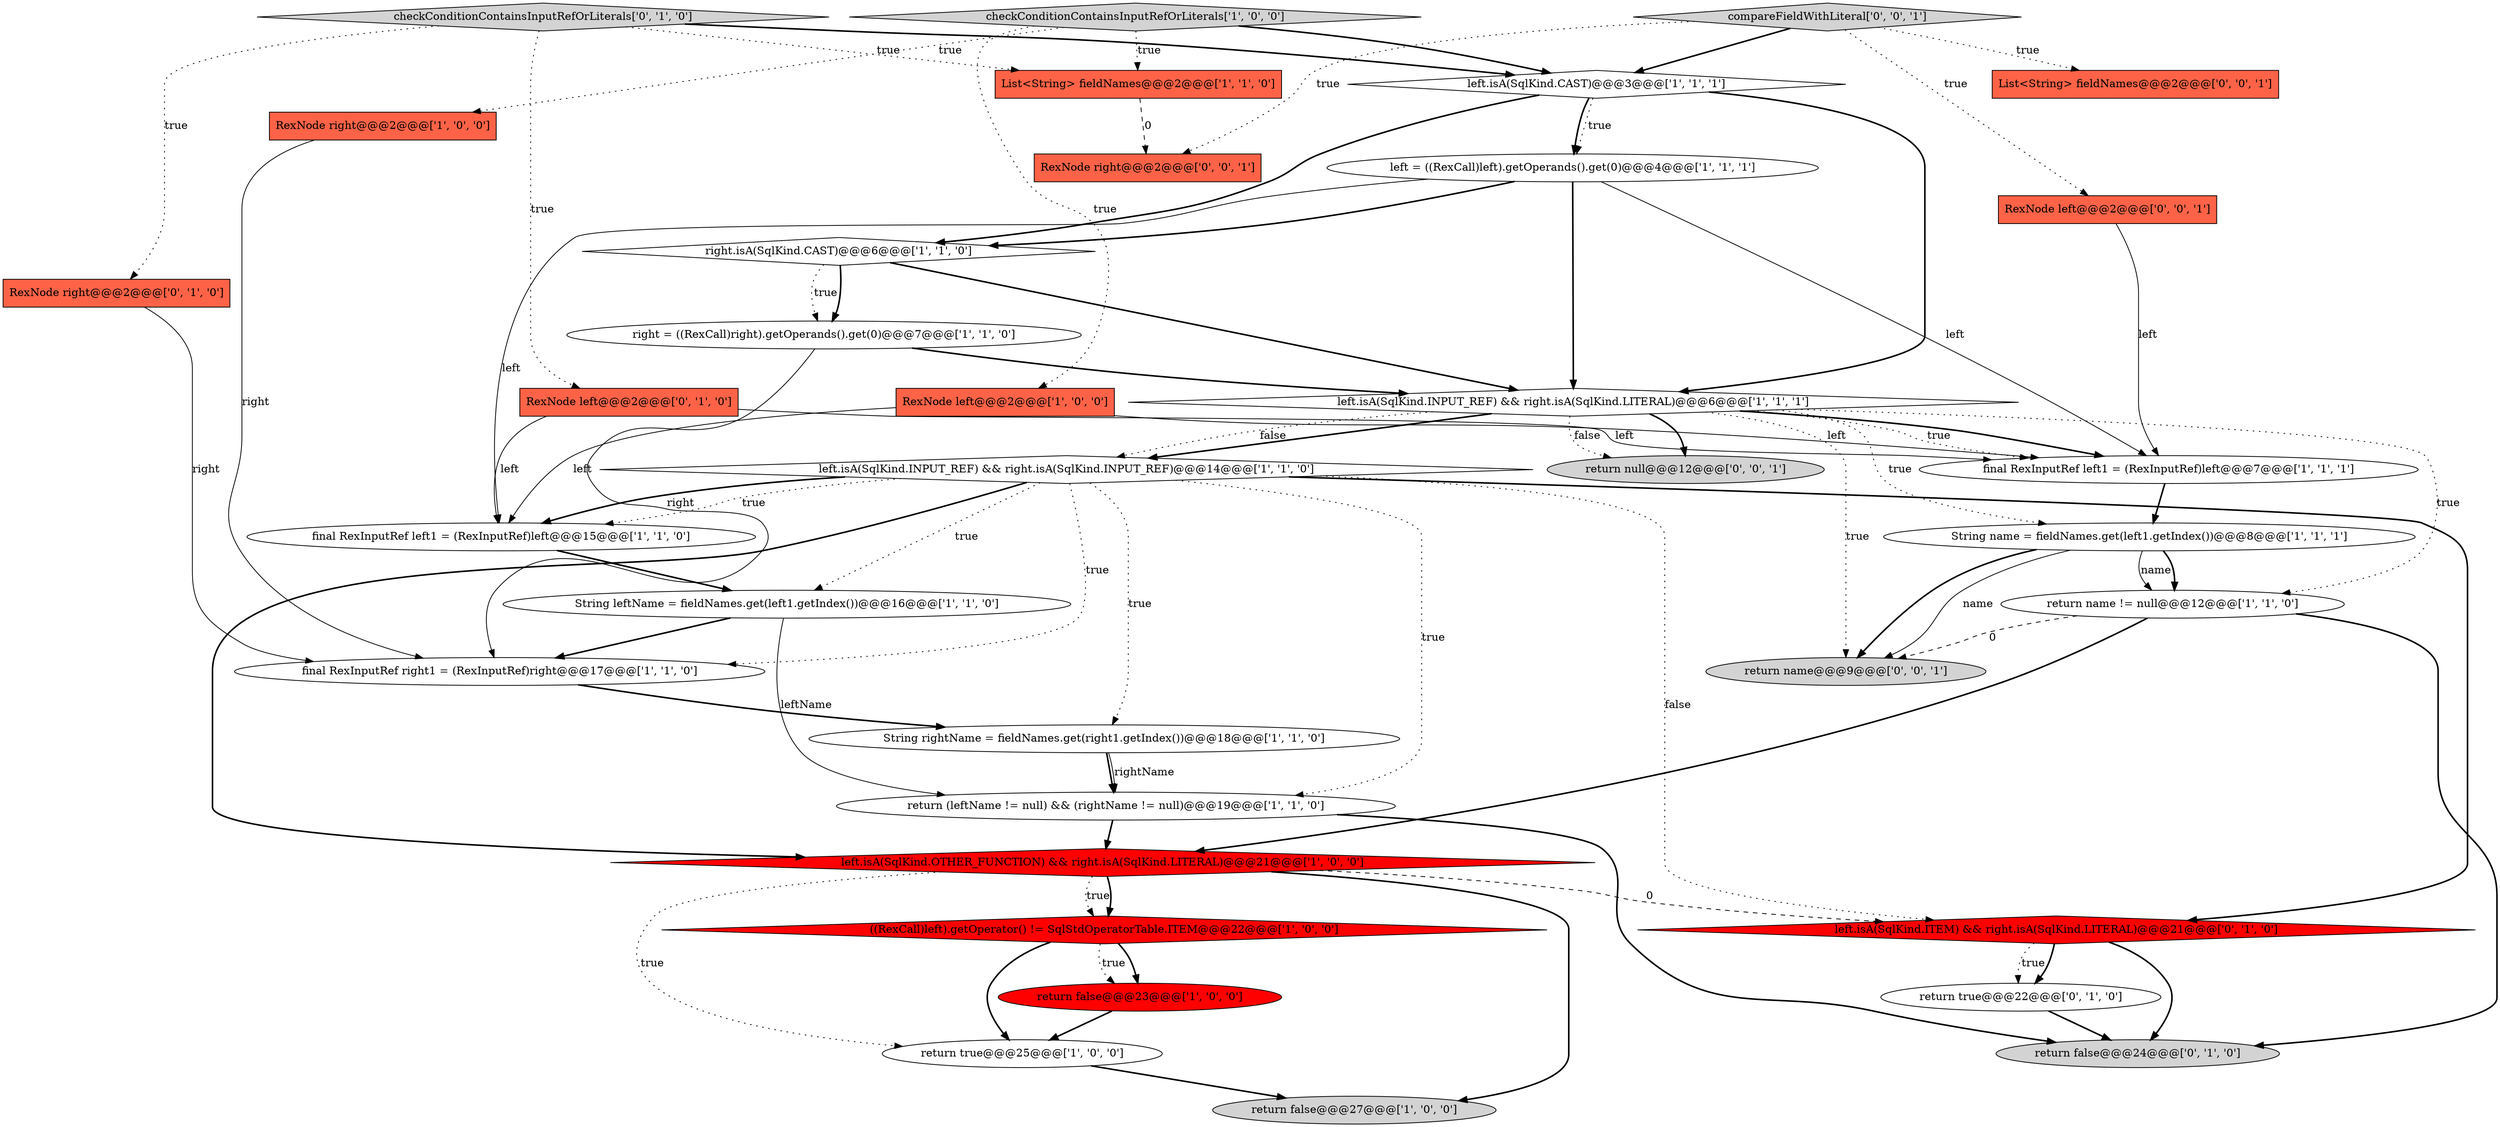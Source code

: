 digraph {
21 [style = filled, label = "return (leftName != null) && (rightName != null)@@@19@@@['1', '1', '0']", fillcolor = white, shape = ellipse image = "AAA0AAABBB1BBB"];
22 [style = filled, label = "return false@@@23@@@['1', '0', '0']", fillcolor = red, shape = ellipse image = "AAA1AAABBB1BBB"];
29 [style = filled, label = "List<String> fieldNames@@@2@@@['0', '0', '1']", fillcolor = tomato, shape = box image = "AAA0AAABBB3BBB"];
27 [style = filled, label = "return false@@@24@@@['0', '1', '0']", fillcolor = lightgray, shape = ellipse image = "AAA0AAABBB2BBB"];
18 [style = filled, label = "left = ((RexCall)left).getOperands().get(0)@@@4@@@['1', '1', '1']", fillcolor = white, shape = ellipse image = "AAA0AAABBB1BBB"];
7 [style = filled, label = "((RexCall)left).getOperator() != SqlStdOperatorTable.ITEM@@@22@@@['1', '0', '0']", fillcolor = red, shape = diamond image = "AAA1AAABBB1BBB"];
30 [style = filled, label = "return name@@@9@@@['0', '0', '1']", fillcolor = lightgray, shape = ellipse image = "AAA0AAABBB3BBB"];
12 [style = filled, label = "RexNode right@@@2@@@['1', '0', '0']", fillcolor = tomato, shape = box image = "AAA0AAABBB1BBB"];
32 [style = filled, label = "RexNode left@@@2@@@['0', '0', '1']", fillcolor = tomato, shape = box image = "AAA0AAABBB3BBB"];
8 [style = filled, label = "return true@@@25@@@['1', '0', '0']", fillcolor = white, shape = ellipse image = "AAA0AAABBB1BBB"];
25 [style = filled, label = "return true@@@22@@@['0', '1', '0']", fillcolor = white, shape = ellipse image = "AAA0AAABBB2BBB"];
6 [style = filled, label = "checkConditionContainsInputRefOrLiterals['1', '0', '0']", fillcolor = lightgray, shape = diamond image = "AAA0AAABBB1BBB"];
3 [style = filled, label = "final RexInputRef right1 = (RexInputRef)right@@@17@@@['1', '1', '0']", fillcolor = white, shape = ellipse image = "AAA0AAABBB1BBB"];
24 [style = filled, label = "RexNode left@@@2@@@['0', '1', '0']", fillcolor = tomato, shape = box image = "AAA0AAABBB2BBB"];
28 [style = filled, label = "left.isA(SqlKind.ITEM) && right.isA(SqlKind.LITERAL)@@@21@@@['0', '1', '0']", fillcolor = red, shape = diamond image = "AAA1AAABBB2BBB"];
10 [style = filled, label = "String leftName = fieldNames.get(left1.getIndex())@@@16@@@['1', '1', '0']", fillcolor = white, shape = ellipse image = "AAA0AAABBB1BBB"];
33 [style = filled, label = "return null@@@12@@@['0', '0', '1']", fillcolor = lightgray, shape = ellipse image = "AAA0AAABBB3BBB"];
16 [style = filled, label = "return false@@@27@@@['1', '0', '0']", fillcolor = lightgray, shape = ellipse image = "AAA0AAABBB1BBB"];
26 [style = filled, label = "RexNode right@@@2@@@['0', '1', '0']", fillcolor = tomato, shape = box image = "AAA0AAABBB2BBB"];
1 [style = filled, label = "right = ((RexCall)right).getOperands().get(0)@@@7@@@['1', '1', '0']", fillcolor = white, shape = ellipse image = "AAA0AAABBB1BBB"];
14 [style = filled, label = "String rightName = fieldNames.get(right1.getIndex())@@@18@@@['1', '1', '0']", fillcolor = white, shape = ellipse image = "AAA0AAABBB1BBB"];
11 [style = filled, label = "return name != null@@@12@@@['1', '1', '0']", fillcolor = white, shape = ellipse image = "AAA0AAABBB1BBB"];
20 [style = filled, label = "left.isA(SqlKind.CAST)@@@3@@@['1', '1', '1']", fillcolor = white, shape = diamond image = "AAA0AAABBB1BBB"];
17 [style = filled, label = "final RexInputRef left1 = (RexInputRef)left@@@15@@@['1', '1', '0']", fillcolor = white, shape = ellipse image = "AAA0AAABBB1BBB"];
5 [style = filled, label = "left.isA(SqlKind.OTHER_FUNCTION) && right.isA(SqlKind.LITERAL)@@@21@@@['1', '0', '0']", fillcolor = red, shape = diamond image = "AAA1AAABBB1BBB"];
31 [style = filled, label = "compareFieldWithLiteral['0', '0', '1']", fillcolor = lightgray, shape = diamond image = "AAA0AAABBB3BBB"];
19 [style = filled, label = "right.isA(SqlKind.CAST)@@@6@@@['1', '1', '0']", fillcolor = white, shape = diamond image = "AAA0AAABBB1BBB"];
34 [style = filled, label = "RexNode right@@@2@@@['0', '0', '1']", fillcolor = tomato, shape = box image = "AAA0AAABBB3BBB"];
15 [style = filled, label = "final RexInputRef left1 = (RexInputRef)left@@@7@@@['1', '1', '1']", fillcolor = white, shape = ellipse image = "AAA0AAABBB1BBB"];
0 [style = filled, label = "RexNode left@@@2@@@['1', '0', '0']", fillcolor = tomato, shape = box image = "AAA0AAABBB1BBB"];
2 [style = filled, label = "String name = fieldNames.get(left1.getIndex())@@@8@@@['1', '1', '1']", fillcolor = white, shape = ellipse image = "AAA0AAABBB1BBB"];
23 [style = filled, label = "checkConditionContainsInputRefOrLiterals['0', '1', '0']", fillcolor = lightgray, shape = diamond image = "AAA0AAABBB2BBB"];
13 [style = filled, label = "List<String> fieldNames@@@2@@@['1', '1', '0']", fillcolor = tomato, shape = box image = "AAA0AAABBB1BBB"];
4 [style = filled, label = "left.isA(SqlKind.INPUT_REF) && right.isA(SqlKind.INPUT_REF)@@@14@@@['1', '1', '0']", fillcolor = white, shape = diamond image = "AAA0AAABBB1BBB"];
9 [style = filled, label = "left.isA(SqlKind.INPUT_REF) && right.isA(SqlKind.LITERAL)@@@6@@@['1', '1', '1']", fillcolor = white, shape = diamond image = "AAA0AAABBB1BBB"];
2->30 [style = solid, label="name"];
9->33 [style = dotted, label="false"];
17->10 [style = bold, label=""];
0->15 [style = solid, label="left"];
19->1 [style = dotted, label="true"];
8->16 [style = bold, label=""];
6->20 [style = bold, label=""];
15->2 [style = bold, label=""];
23->20 [style = bold, label=""];
4->28 [style = dotted, label="false"];
4->17 [style = bold, label=""];
21->27 [style = bold, label=""];
20->9 [style = bold, label=""];
4->10 [style = dotted, label="true"];
9->33 [style = bold, label=""];
9->11 [style = dotted, label="true"];
6->13 [style = dotted, label="true"];
28->25 [style = dotted, label="true"];
9->4 [style = bold, label=""];
2->11 [style = solid, label="name"];
18->17 [style = solid, label="left"];
18->19 [style = bold, label=""];
3->14 [style = bold, label=""];
22->8 [style = bold, label=""];
10->3 [style = bold, label=""];
26->3 [style = solid, label="right"];
4->14 [style = dotted, label="true"];
24->15 [style = solid, label="left"];
7->8 [style = bold, label=""];
31->20 [style = bold, label=""];
9->4 [style = dotted, label="false"];
4->28 [style = bold, label=""];
1->9 [style = bold, label=""];
31->32 [style = dotted, label="true"];
10->21 [style = solid, label="leftName"];
5->16 [style = bold, label=""];
24->17 [style = solid, label="left"];
4->21 [style = dotted, label="true"];
20->18 [style = bold, label=""];
21->5 [style = bold, label=""];
19->1 [style = bold, label=""];
11->5 [style = bold, label=""];
12->3 [style = solid, label="right"];
32->15 [style = solid, label="left"];
23->26 [style = dotted, label="true"];
4->3 [style = dotted, label="true"];
7->22 [style = bold, label=""];
5->28 [style = dashed, label="0"];
19->9 [style = bold, label=""];
1->3 [style = solid, label="right"];
5->7 [style = dotted, label="true"];
9->15 [style = bold, label=""];
9->2 [style = dotted, label="true"];
23->13 [style = dotted, label="true"];
14->21 [style = solid, label="rightName"];
31->34 [style = dotted, label="true"];
18->9 [style = bold, label=""];
20->18 [style = dotted, label="true"];
11->27 [style = bold, label=""];
28->25 [style = bold, label=""];
5->7 [style = bold, label=""];
9->15 [style = dotted, label="true"];
6->12 [style = dotted, label="true"];
6->0 [style = dotted, label="true"];
14->21 [style = bold, label=""];
28->27 [style = bold, label=""];
5->8 [style = dotted, label="true"];
7->22 [style = dotted, label="true"];
31->29 [style = dotted, label="true"];
20->19 [style = bold, label=""];
4->17 [style = dotted, label="true"];
9->30 [style = dotted, label="true"];
25->27 [style = bold, label=""];
4->5 [style = bold, label=""];
18->15 [style = solid, label="left"];
23->24 [style = dotted, label="true"];
2->11 [style = bold, label=""];
2->30 [style = bold, label=""];
13->34 [style = dashed, label="0"];
11->30 [style = dashed, label="0"];
0->17 [style = solid, label="left"];
}
